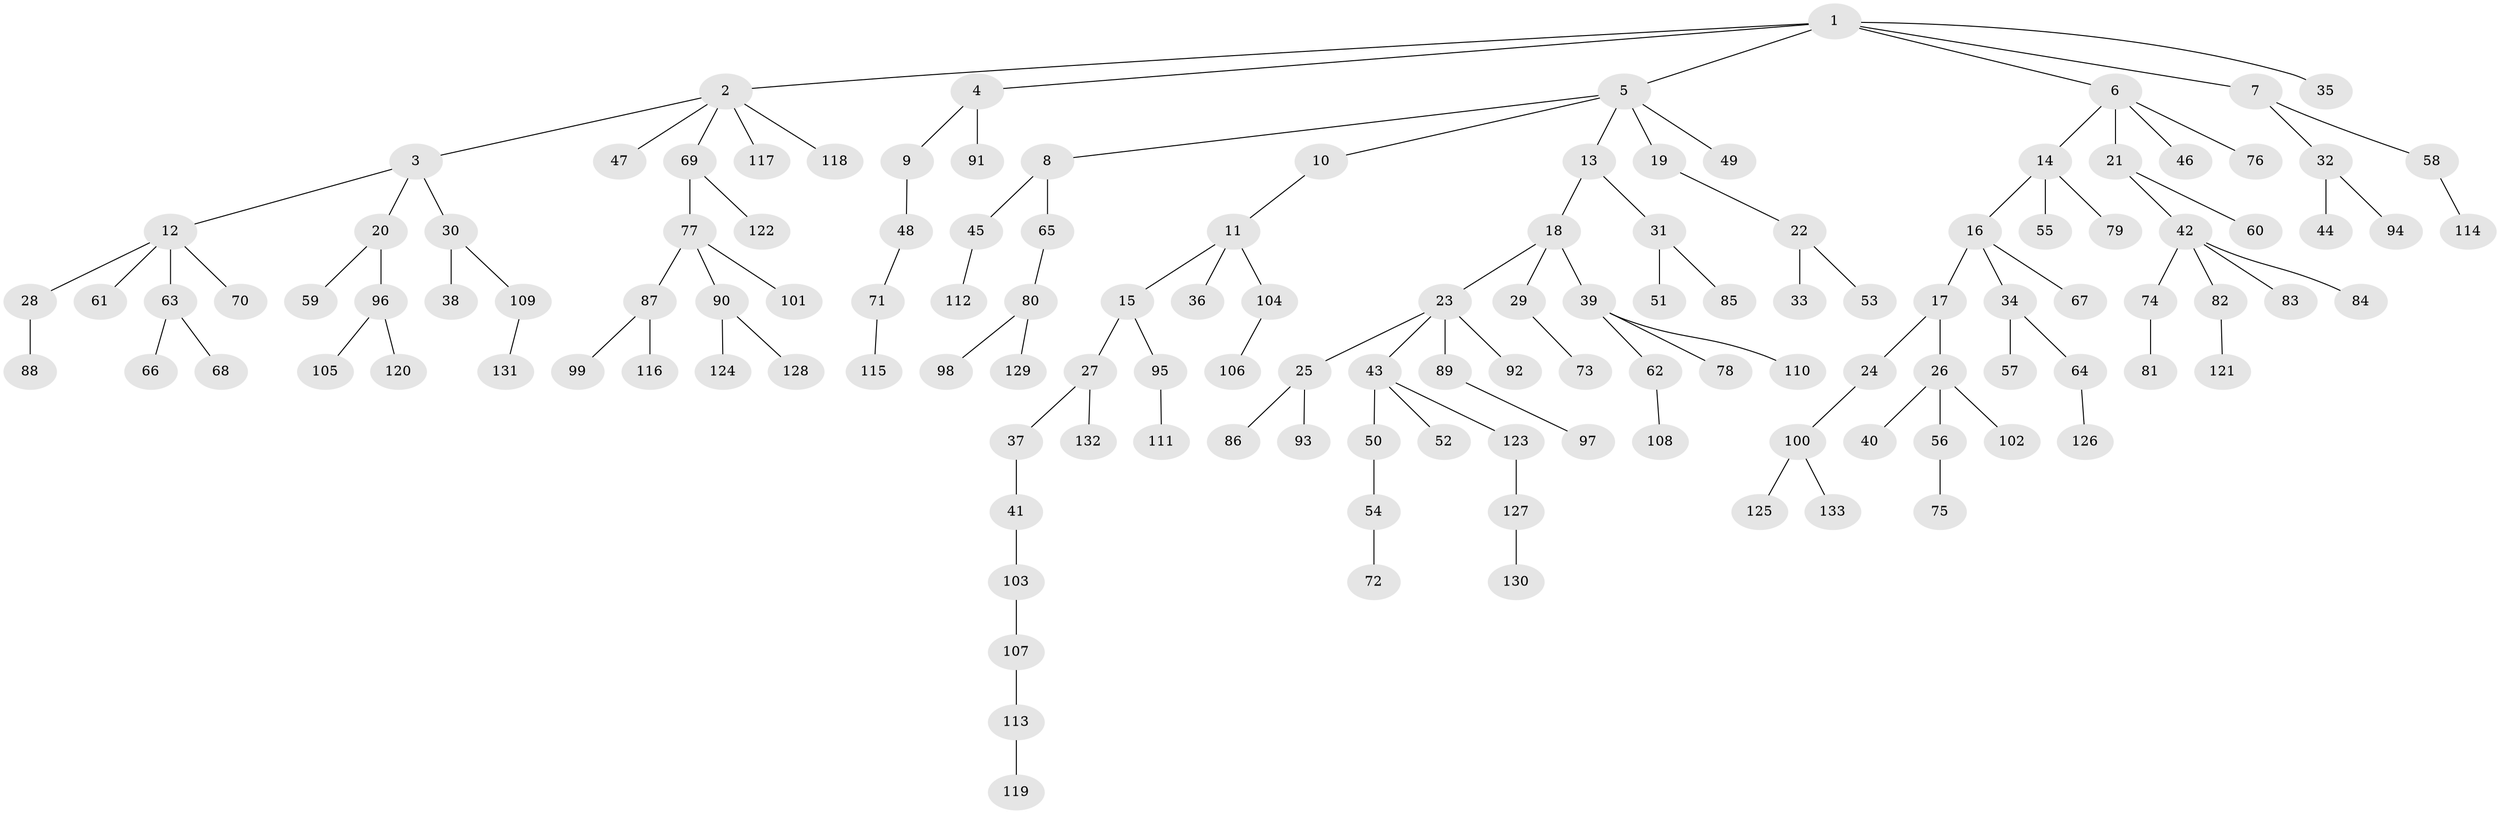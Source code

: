 // coarse degree distribution, {2: 0.2962962962962963, 5: 0.018518518518518517, 6: 0.018518518518518517, 3: 0.16666666666666666, 1: 0.4444444444444444, 4: 0.05555555555555555}
// Generated by graph-tools (version 1.1) at 2025/37/03/04/25 23:37:29]
// undirected, 133 vertices, 132 edges
graph export_dot {
  node [color=gray90,style=filled];
  1;
  2;
  3;
  4;
  5;
  6;
  7;
  8;
  9;
  10;
  11;
  12;
  13;
  14;
  15;
  16;
  17;
  18;
  19;
  20;
  21;
  22;
  23;
  24;
  25;
  26;
  27;
  28;
  29;
  30;
  31;
  32;
  33;
  34;
  35;
  36;
  37;
  38;
  39;
  40;
  41;
  42;
  43;
  44;
  45;
  46;
  47;
  48;
  49;
  50;
  51;
  52;
  53;
  54;
  55;
  56;
  57;
  58;
  59;
  60;
  61;
  62;
  63;
  64;
  65;
  66;
  67;
  68;
  69;
  70;
  71;
  72;
  73;
  74;
  75;
  76;
  77;
  78;
  79;
  80;
  81;
  82;
  83;
  84;
  85;
  86;
  87;
  88;
  89;
  90;
  91;
  92;
  93;
  94;
  95;
  96;
  97;
  98;
  99;
  100;
  101;
  102;
  103;
  104;
  105;
  106;
  107;
  108;
  109;
  110;
  111;
  112;
  113;
  114;
  115;
  116;
  117;
  118;
  119;
  120;
  121;
  122;
  123;
  124;
  125;
  126;
  127;
  128;
  129;
  130;
  131;
  132;
  133;
  1 -- 2;
  1 -- 4;
  1 -- 5;
  1 -- 6;
  1 -- 7;
  1 -- 35;
  2 -- 3;
  2 -- 47;
  2 -- 69;
  2 -- 117;
  2 -- 118;
  3 -- 12;
  3 -- 20;
  3 -- 30;
  4 -- 9;
  4 -- 91;
  5 -- 8;
  5 -- 10;
  5 -- 13;
  5 -- 19;
  5 -- 49;
  6 -- 14;
  6 -- 21;
  6 -- 46;
  6 -- 76;
  7 -- 32;
  7 -- 58;
  8 -- 45;
  8 -- 65;
  9 -- 48;
  10 -- 11;
  11 -- 15;
  11 -- 36;
  11 -- 104;
  12 -- 28;
  12 -- 61;
  12 -- 63;
  12 -- 70;
  13 -- 18;
  13 -- 31;
  14 -- 16;
  14 -- 55;
  14 -- 79;
  15 -- 27;
  15 -- 95;
  16 -- 17;
  16 -- 34;
  16 -- 67;
  17 -- 24;
  17 -- 26;
  18 -- 23;
  18 -- 29;
  18 -- 39;
  19 -- 22;
  20 -- 59;
  20 -- 96;
  21 -- 42;
  21 -- 60;
  22 -- 33;
  22 -- 53;
  23 -- 25;
  23 -- 43;
  23 -- 89;
  23 -- 92;
  24 -- 100;
  25 -- 86;
  25 -- 93;
  26 -- 40;
  26 -- 56;
  26 -- 102;
  27 -- 37;
  27 -- 132;
  28 -- 88;
  29 -- 73;
  30 -- 38;
  30 -- 109;
  31 -- 51;
  31 -- 85;
  32 -- 44;
  32 -- 94;
  34 -- 57;
  34 -- 64;
  37 -- 41;
  39 -- 62;
  39 -- 78;
  39 -- 110;
  41 -- 103;
  42 -- 74;
  42 -- 82;
  42 -- 83;
  42 -- 84;
  43 -- 50;
  43 -- 52;
  43 -- 123;
  45 -- 112;
  48 -- 71;
  50 -- 54;
  54 -- 72;
  56 -- 75;
  58 -- 114;
  62 -- 108;
  63 -- 66;
  63 -- 68;
  64 -- 126;
  65 -- 80;
  69 -- 77;
  69 -- 122;
  71 -- 115;
  74 -- 81;
  77 -- 87;
  77 -- 90;
  77 -- 101;
  80 -- 98;
  80 -- 129;
  82 -- 121;
  87 -- 99;
  87 -- 116;
  89 -- 97;
  90 -- 124;
  90 -- 128;
  95 -- 111;
  96 -- 105;
  96 -- 120;
  100 -- 125;
  100 -- 133;
  103 -- 107;
  104 -- 106;
  107 -- 113;
  109 -- 131;
  113 -- 119;
  123 -- 127;
  127 -- 130;
}
